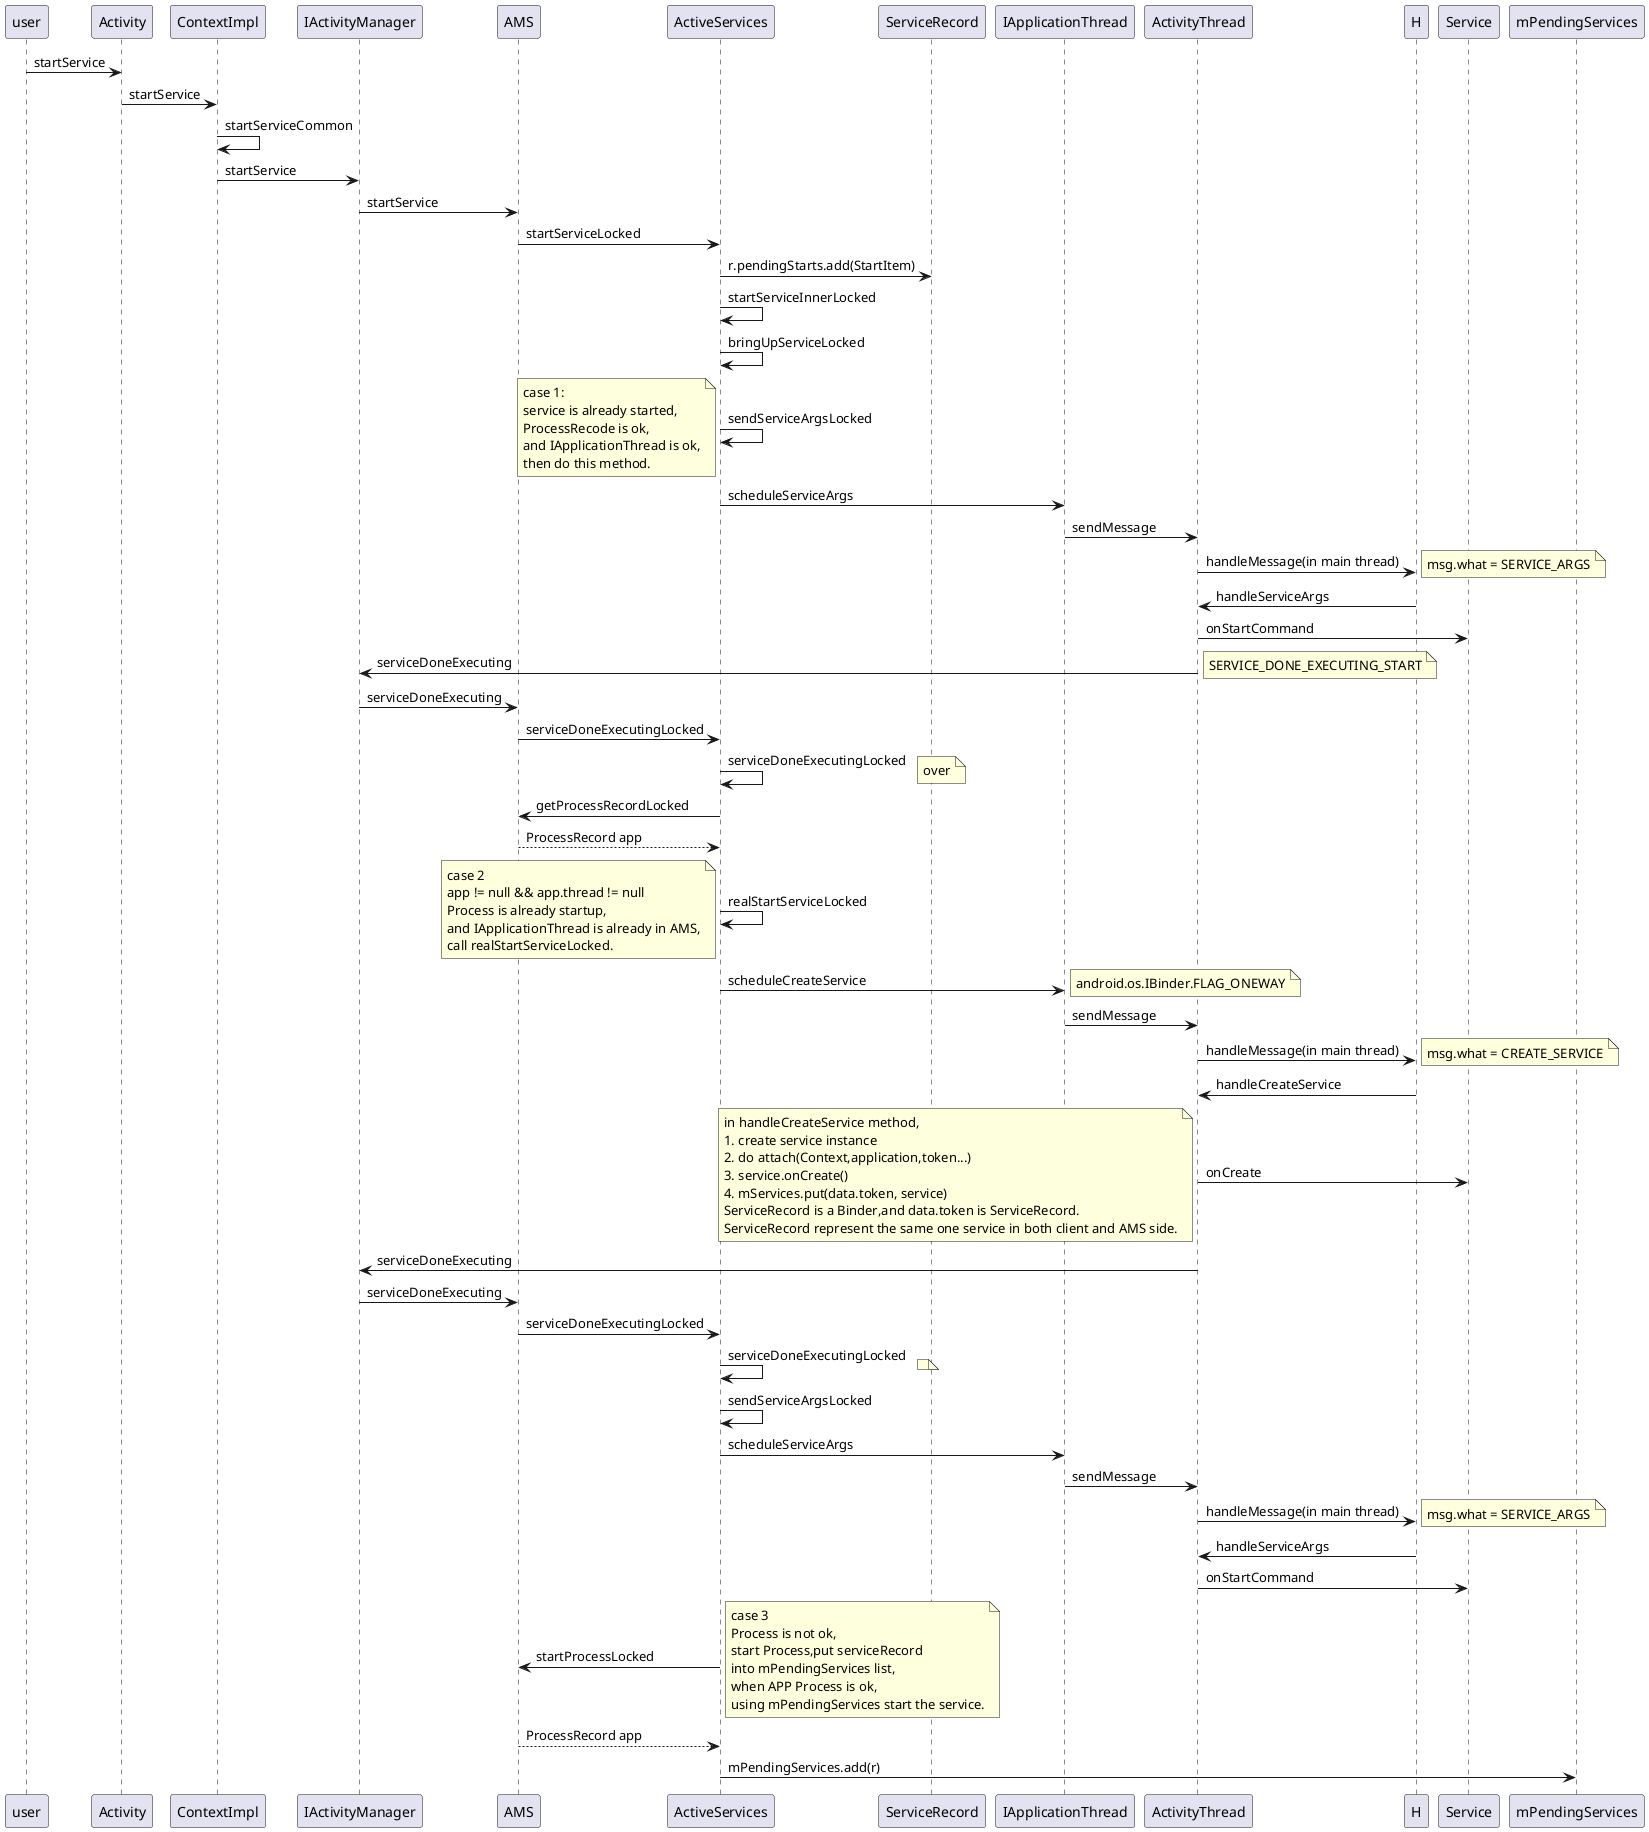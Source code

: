 @startuml
user -> Activity: startService
Activity -> ContextImpl: startService
ContextImpl -> ContextImpl: startServiceCommon
ContextImpl -> IActivityManager: startService

IActivityManager -> AMS: startService
AMS -> ActiveServices: startServiceLocked
ActiveServices -> ServiceRecord: r.pendingStarts.add(StartItem)
ActiveServices -> ActiveServices: startServiceInnerLocked
ActiveServices -> ActiveServices: bringUpServiceLocked
'case 1 begin'
ActiveServices -> ActiveServices: sendServiceArgsLocked

note left
case 1:
service is already started,
ProcessRecode is ok,
and IApplicationThread is ok,
then do this method.
end note

ActiveServices -> IApplicationThread: scheduleServiceArgs
IApplicationThread -> ActivityThread: sendMessage
ActivityThread -> H: handleMessage(in main thread)
note right: msg.what = SERVICE_ARGS
H -> ActivityThread: handleServiceArgs
ActivityThread -> Service: onStartCommand
ActivityThread -> IActivityManager: serviceDoneExecuting
note right: SERVICE_DONE_EXECUTING_START
IActivityManager -> AMS: serviceDoneExecuting
AMS -> ActiveServices: serviceDoneExecutingLocked
ActiveServices -> ActiveServices: serviceDoneExecutingLocked
note right: over

'this case over, service started finished and ok.'
'case 1 end'


'case 2 begin'
ActiveServices -> AMS:getProcessRecordLocked
AMS --> ActiveServices: ProcessRecord app
ActiveServices -> ActiveServices: realStartServiceLocked

note left
case 2
app != null && app.thread != null
Process is already startup,
and IApplicationThread is already in AMS,
call realStartServiceLocked.
end note

ActiveServices -> IApplicationThread: scheduleCreateService
note right: android.os.IBinder.FLAG_ONEWAY
IApplicationThread -> ActivityThread: sendMessage
ActivityThread -> H: handleMessage(in main thread)
note right: msg.what = CREATE_SERVICE
H -> ActivityThread: handleCreateService
ActivityThread -> Service: onCreate
note left
in handleCreateService method,
1. create service instance
2. do attach(Context,application,token...)
3. service.onCreate()
4. mServices.put(data.token, service)
ServiceRecord is a Binder,and data.token is ServiceRecord.
ServiceRecord represent the same one service in both client and AMS side.
end note
ActivityThread -> IActivityManager: serviceDoneExecuting
IActivityManager -> AMS: serviceDoneExecuting
AMS -> ActiveServices: serviceDoneExecutingLocked
ActiveServices -> ActiveServices: serviceDoneExecutingLocked
note right:

ActiveServices -> ActiveServices: sendServiceArgsLocked
ActiveServices -> IApplicationThread: scheduleServiceArgs
IApplicationThread -> ActivityThread: sendMessage
ActivityThread -> H: handleMessage(in main thread)
note right: msg.what = SERVICE_ARGS
H -> ActivityThread: handleServiceArgs
ActivityThread -> Service: onStartCommand

'case 2 end'

'case 3 begin'
'startProcessLocked'
'mPendingServices.add(r)'
ActiveServices -> AMS: startProcessLocked
note right
case 3
Process is not ok,
start Process,put serviceRecord
into mPendingServices list,
when APP Process is ok,
using mPendingServices start the service.
end note
AMS --> ActiveServices: ProcessRecord app
ActiveServices -> mPendingServices: mPendingServices.add(r)
'case 3 end'


@enduml